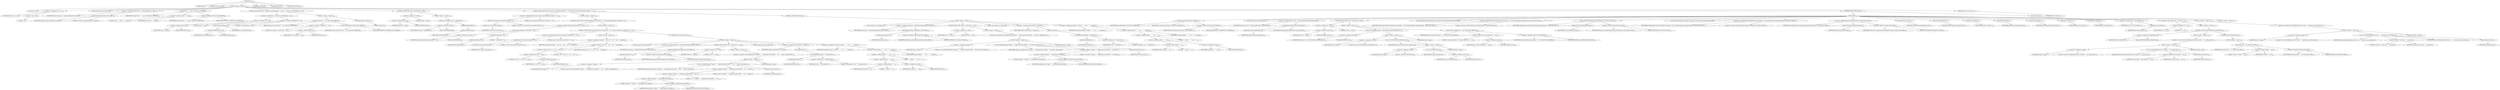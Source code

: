 digraph "run" {  
"173" [label = <(METHOD,run)<SUB>82</SUB>> ]
"6" [label = <(PARAM,this)<SUB>82</SUB>> ]
"174" [label = <(PARAM,String command)<SUB>82</SUB>> ]
"175" [label = <(BLOCK,&lt;empty&gt;,&lt;empty&gt;)<SUB>82</SUB>> ]
"176" [label = <(LOCAL,int err: int)> ]
"177" [label = <(&lt;operator&gt;.assignment,int err = -1)<SUB>84</SUB>> ]
"178" [label = <(IDENTIFIER,err,int err = -1)<SUB>84</SUB>> ]
"179" [label = <(&lt;operator&gt;.minus,-1)<SUB>84</SUB>> ]
"180" [label = <(LITERAL,1,-1)<SUB>84</SUB>> ]
"181" [label = <(LOCAL,String myos: java.lang.String)> ]
"182" [label = <(&lt;operator&gt;.assignment,String myos = System.getProperty(&quot;os.name&quot;))<SUB>87</SUB>> ]
"183" [label = <(IDENTIFIER,myos,String myos = System.getProperty(&quot;os.name&quot;))<SUB>87</SUB>> ]
"184" [label = <(getProperty,System.getProperty(&quot;os.name&quot;))<SUB>87</SUB>> ]
"185" [label = <(IDENTIFIER,System,System.getProperty(&quot;os.name&quot;))<SUB>87</SUB>> ]
"186" [label = <(LITERAL,&quot;os.name&quot;,System.getProperty(&quot;os.name&quot;))<SUB>87</SUB>> ]
"187" [label = <(log,log(&quot;Myos = &quot; + myos, Project.MSG_VERBOSE))<SUB>88</SUB>> ]
"5" [label = <(IDENTIFIER,this,log(&quot;Myos = &quot; + myos, Project.MSG_VERBOSE))<SUB>88</SUB>> ]
"188" [label = <(&lt;operator&gt;.addition,&quot;Myos = &quot; + myos)<SUB>88</SUB>> ]
"189" [label = <(LITERAL,&quot;Myos = &quot;,&quot;Myos = &quot; + myos)<SUB>88</SUB>> ]
"190" [label = <(IDENTIFIER,myos,&quot;Myos = &quot; + myos)<SUB>88</SUB>> ]
"191" [label = <(&lt;operator&gt;.fieldAccess,Project.MSG_VERBOSE)<SUB>88</SUB>> ]
"192" [label = <(IDENTIFIER,Project,log(&quot;Myos = &quot; + myos, Project.MSG_VERBOSE))<SUB>88</SUB>> ]
"193" [label = <(FIELD_IDENTIFIER,MSG_VERBOSE,MSG_VERBOSE)<SUB>88</SUB>> ]
"194" [label = <(CONTROL_STRUCTURE,if ((os != null) &amp;&amp; (os.indexOf(myos) &lt; 0)),if ((os != null) &amp;&amp; (os.indexOf(myos) &lt; 0)))<SUB>89</SUB>> ]
"195" [label = <(&lt;operator&gt;.logicalAnd,(os != null) &amp;&amp; (os.indexOf(myos) &lt; 0))<SUB>89</SUB>> ]
"196" [label = <(&lt;operator&gt;.notEquals,os != null)<SUB>89</SUB>> ]
"197" [label = <(&lt;operator&gt;.fieldAccess,this.os)<SUB>89</SUB>> ]
"198" [label = <(IDENTIFIER,this,os != null)<SUB>89</SUB>> ]
"199" [label = <(FIELD_IDENTIFIER,os,os)<SUB>89</SUB>> ]
"200" [label = <(LITERAL,null,os != null)<SUB>89</SUB>> ]
"201" [label = <(&lt;operator&gt;.lessThan,os.indexOf(myos) &lt; 0)<SUB>89</SUB>> ]
"202" [label = <(indexOf,os.indexOf(myos))<SUB>89</SUB>> ]
"203" [label = <(&lt;operator&gt;.fieldAccess,this.os)<SUB>89</SUB>> ]
"204" [label = <(IDENTIFIER,this,os.indexOf(myos))<SUB>89</SUB>> ]
"205" [label = <(FIELD_IDENTIFIER,os,os)<SUB>89</SUB>> ]
"206" [label = <(IDENTIFIER,myos,os.indexOf(myos))<SUB>89</SUB>> ]
"207" [label = <(LITERAL,0,os.indexOf(myos) &lt; 0)<SUB>89</SUB>> ]
"208" [label = <(BLOCK,&lt;empty&gt;,&lt;empty&gt;)<SUB>89</SUB>> ]
"209" [label = <(log,log(&quot;Not found in &quot; + os, Project.MSG_VERBOSE))<SUB>91</SUB>> ]
"7" [label = <(IDENTIFIER,this,log(&quot;Not found in &quot; + os, Project.MSG_VERBOSE))<SUB>91</SUB>> ]
"210" [label = <(&lt;operator&gt;.addition,&quot;Not found in &quot; + os)<SUB>91</SUB>> ]
"211" [label = <(LITERAL,&quot;Not found in &quot;,&quot;Not found in &quot; + os)<SUB>91</SUB>> ]
"212" [label = <(&lt;operator&gt;.fieldAccess,this.os)<SUB>91</SUB>> ]
"213" [label = <(IDENTIFIER,this,&quot;Not found in &quot; + os)<SUB>91</SUB>> ]
"214" [label = <(FIELD_IDENTIFIER,os,os)<SUB>91</SUB>> ]
"215" [label = <(&lt;operator&gt;.fieldAccess,Project.MSG_VERBOSE)<SUB>91</SUB>> ]
"216" [label = <(IDENTIFIER,Project,log(&quot;Not found in &quot; + os, Project.MSG_VERBOSE))<SUB>91</SUB>> ]
"217" [label = <(FIELD_IDENTIFIER,MSG_VERBOSE,MSG_VERBOSE)<SUB>91</SUB>> ]
"218" [label = <(RETURN,return 0;,return 0;)<SUB>92</SUB>> ]
"219" [label = <(LITERAL,0,return 0;)<SUB>92</SUB>> ]
"220" [label = <(CONTROL_STRUCTURE,if (dir == null),if (dir == null))<SUB>96</SUB>> ]
"221" [label = <(&lt;operator&gt;.equals,dir == null)<SUB>96</SUB>> ]
"222" [label = <(&lt;operator&gt;.fieldAccess,this.dir)<SUB>96</SUB>> ]
"223" [label = <(IDENTIFIER,this,dir == null)<SUB>96</SUB>> ]
"224" [label = <(FIELD_IDENTIFIER,dir,dir)<SUB>96</SUB>> ]
"225" [label = <(LITERAL,null,dir == null)<SUB>96</SUB>> ]
"226" [label = <(BLOCK,&lt;empty&gt;,&lt;empty&gt;)<SUB>96</SUB>> ]
"227" [label = <(&lt;operator&gt;.assignment,this.dir = getBaseDir())<SUB>97</SUB>> ]
"228" [label = <(&lt;operator&gt;.fieldAccess,this.dir)<SUB>97</SUB>> ]
"229" [label = <(IDENTIFIER,this,this.dir = getBaseDir())<SUB>97</SUB>> ]
"230" [label = <(FIELD_IDENTIFIER,dir,dir)<SUB>97</SUB>> ]
"231" [label = <(getBaseDir,getBaseDir())<SUB>97</SUB>> ]
"232" [label = <(getProject,getProject())<SUB>97</SUB>> ]
"8" [label = <(IDENTIFIER,this,getProject())<SUB>97</SUB>> ]
"233" [label = <(CONTROL_STRUCTURE,if (myos.toLowerCase().indexOf(&quot;windows&quot;) &gt;= 0),if (myos.toLowerCase().indexOf(&quot;windows&quot;) &gt;= 0))<SUB>100</SUB>> ]
"234" [label = <(&lt;operator&gt;.greaterEqualsThan,myos.toLowerCase().indexOf(&quot;windows&quot;) &gt;= 0)<SUB>100</SUB>> ]
"235" [label = <(indexOf,myos.toLowerCase().indexOf(&quot;windows&quot;))<SUB>100</SUB>> ]
"236" [label = <(toLowerCase,myos.toLowerCase())<SUB>100</SUB>> ]
"237" [label = <(IDENTIFIER,myos,myos.toLowerCase())<SUB>100</SUB>> ]
"238" [label = <(LITERAL,&quot;windows&quot;,myos.toLowerCase().indexOf(&quot;windows&quot;))<SUB>100</SUB>> ]
"239" [label = <(LITERAL,0,myos.toLowerCase().indexOf(&quot;windows&quot;) &gt;= 0)<SUB>100</SUB>> ]
"240" [label = <(BLOCK,&lt;empty&gt;,&lt;empty&gt;)<SUB>100</SUB>> ]
"241" [label = <(CONTROL_STRUCTURE,if (!dir.equals(getProject().resolveFile(&quot;.&quot;))),if (!dir.equals(getProject().resolveFile(&quot;.&quot;))))<SUB>101</SUB>> ]
"242" [label = <(&lt;operator&gt;.logicalNot,!dir.equals(getProject().resolveFile(&quot;.&quot;)))<SUB>101</SUB>> ]
"243" [label = <(equals,equals(getProject().resolveFile(&quot;.&quot;)))<SUB>101</SUB>> ]
"244" [label = <(&lt;operator&gt;.fieldAccess,this.dir)<SUB>101</SUB>> ]
"245" [label = <(IDENTIFIER,this,equals(getProject().resolveFile(&quot;.&quot;)))<SUB>101</SUB>> ]
"246" [label = <(FIELD_IDENTIFIER,dir,dir)<SUB>101</SUB>> ]
"247" [label = <(resolveFile,resolveFile(&quot;.&quot;))<SUB>101</SUB>> ]
"248" [label = <(getProject,getProject())<SUB>101</SUB>> ]
"9" [label = <(IDENTIFIER,this,getProject())<SUB>101</SUB>> ]
"249" [label = <(LITERAL,&quot;.&quot;,resolveFile(&quot;.&quot;))<SUB>101</SUB>> ]
"250" [label = <(BLOCK,&lt;empty&gt;,&lt;empty&gt;)<SUB>101</SUB>> ]
"251" [label = <(CONTROL_STRUCTURE,if (myos.toLowerCase().indexOf(&quot;nt&quot;) &gt;= 0),if (myos.toLowerCase().indexOf(&quot;nt&quot;) &gt;= 0))<SUB>102</SUB>> ]
"252" [label = <(&lt;operator&gt;.greaterEqualsThan,myos.toLowerCase().indexOf(&quot;nt&quot;) &gt;= 0)<SUB>102</SUB>> ]
"253" [label = <(indexOf,myos.toLowerCase().indexOf(&quot;nt&quot;))<SUB>102</SUB>> ]
"254" [label = <(toLowerCase,myos.toLowerCase())<SUB>102</SUB>> ]
"255" [label = <(IDENTIFIER,myos,myos.toLowerCase())<SUB>102</SUB>> ]
"256" [label = <(LITERAL,&quot;nt&quot;,myos.toLowerCase().indexOf(&quot;nt&quot;))<SUB>102</SUB>> ]
"257" [label = <(LITERAL,0,myos.toLowerCase().indexOf(&quot;nt&quot;) &gt;= 0)<SUB>102</SUB>> ]
"258" [label = <(BLOCK,&lt;empty&gt;,&lt;empty&gt;)<SUB>102</SUB>> ]
"259" [label = <(&lt;operator&gt;.assignment,command = &quot;cmd /c cd &quot; + dir + &quot; &amp;&amp; &quot; + command)<SUB>103</SUB>> ]
"260" [label = <(IDENTIFIER,command,command = &quot;cmd /c cd &quot; + dir + &quot; &amp;&amp; &quot; + command)<SUB>103</SUB>> ]
"261" [label = <(&lt;operator&gt;.addition,&quot;cmd /c cd &quot; + dir + &quot; &amp;&amp; &quot; + command)<SUB>103</SUB>> ]
"262" [label = <(&lt;operator&gt;.addition,&quot;cmd /c cd &quot; + dir + &quot; &amp;&amp; &quot;)<SUB>103</SUB>> ]
"263" [label = <(&lt;operator&gt;.addition,&quot;cmd /c cd &quot; + dir)<SUB>103</SUB>> ]
"264" [label = <(LITERAL,&quot;cmd /c cd &quot;,&quot;cmd /c cd &quot; + dir)<SUB>103</SUB>> ]
"265" [label = <(&lt;operator&gt;.fieldAccess,this.dir)<SUB>103</SUB>> ]
"266" [label = <(IDENTIFIER,this,&quot;cmd /c cd &quot; + dir)<SUB>103</SUB>> ]
"267" [label = <(FIELD_IDENTIFIER,dir,dir)<SUB>103</SUB>> ]
"268" [label = <(LITERAL,&quot; &amp;&amp; &quot;,&quot;cmd /c cd &quot; + dir + &quot; &amp;&amp; &quot;)<SUB>103</SUB>> ]
"269" [label = <(IDENTIFIER,command,&quot;cmd /c cd &quot; + dir + &quot; &amp;&amp; &quot; + command)<SUB>103</SUB>> ]
"270" [label = <(CONTROL_STRUCTURE,else,else)<SUB>104</SUB>> ]
"271" [label = <(BLOCK,&lt;empty&gt;,&lt;empty&gt;)<SUB>104</SUB>> ]
"272" [label = <(LOCAL,String ant: java.lang.String)> ]
"273" [label = <(&lt;operator&gt;.assignment,String ant = getProperty(MagicNames.ANT_HOME))<SUB>105</SUB>> ]
"274" [label = <(IDENTIFIER,ant,String ant = getProperty(MagicNames.ANT_HOME))<SUB>105</SUB>> ]
"275" [label = <(getProperty,getProperty(MagicNames.ANT_HOME))<SUB>105</SUB>> ]
"276" [label = <(getProject,getProject())<SUB>105</SUB>> ]
"10" [label = <(IDENTIFIER,this,getProject())<SUB>105</SUB>> ]
"277" [label = <(&lt;operator&gt;.fieldAccess,MagicNames.ANT_HOME)<SUB>105</SUB>> ]
"278" [label = <(IDENTIFIER,MagicNames,getProperty(MagicNames.ANT_HOME))<SUB>105</SUB>> ]
"279" [label = <(FIELD_IDENTIFIER,ANT_HOME,ANT_HOME)<SUB>105</SUB>> ]
"280" [label = <(CONTROL_STRUCTURE,if (ant == null),if (ant == null))<SUB>106</SUB>> ]
"281" [label = <(&lt;operator&gt;.equals,ant == null)<SUB>106</SUB>> ]
"282" [label = <(IDENTIFIER,ant,ant == null)<SUB>106</SUB>> ]
"283" [label = <(LITERAL,null,ant == null)<SUB>106</SUB>> ]
"284" [label = <(BLOCK,&lt;empty&gt;,&lt;empty&gt;)<SUB>106</SUB>> ]
"285" [label = <(&lt;operator&gt;.throw,throw new BuildException(&quot;Property '&quot; + MagicNames.ANT_HOME + &quot;' not &quot; + &quot;found&quot;, getLocation());)<SUB>107</SUB>> ]
"286" [label = <(BLOCK,&lt;empty&gt;,&lt;empty&gt;)<SUB>107</SUB>> ]
"287" [label = <(&lt;operator&gt;.assignment,&lt;empty&gt;)> ]
"288" [label = <(IDENTIFIER,$obj0,&lt;empty&gt;)> ]
"289" [label = <(&lt;operator&gt;.alloc,new BuildException(&quot;Property '&quot; + MagicNames.ANT_HOME + &quot;' not &quot; + &quot;found&quot;, getLocation()))<SUB>107</SUB>> ]
"290" [label = <(&lt;init&gt;,new BuildException(&quot;Property '&quot; + MagicNames.ANT_HOME + &quot;' not &quot; + &quot;found&quot;, getLocation()))<SUB>107</SUB>> ]
"291" [label = <(IDENTIFIER,$obj0,new BuildException(&quot;Property '&quot; + MagicNames.ANT_HOME + &quot;' not &quot; + &quot;found&quot;, getLocation()))> ]
"292" [label = <(&lt;operator&gt;.addition,&quot;Property '&quot; + MagicNames.ANT_HOME + &quot;' not &quot; + &quot;found&quot;)<SUB>107</SUB>> ]
"293" [label = <(&lt;operator&gt;.addition,&quot;Property '&quot; + MagicNames.ANT_HOME + &quot;' not &quot;)<SUB>107</SUB>> ]
"294" [label = <(&lt;operator&gt;.addition,&quot;Property '&quot; + MagicNames.ANT_HOME)<SUB>107</SUB>> ]
"295" [label = <(LITERAL,&quot;Property '&quot;,&quot;Property '&quot; + MagicNames.ANT_HOME)<SUB>107</SUB>> ]
"296" [label = <(&lt;operator&gt;.fieldAccess,MagicNames.ANT_HOME)<SUB>107</SUB>> ]
"297" [label = <(IDENTIFIER,MagicNames,&quot;Property '&quot; + MagicNames.ANT_HOME)<SUB>107</SUB>> ]
"298" [label = <(FIELD_IDENTIFIER,ANT_HOME,ANT_HOME)<SUB>107</SUB>> ]
"299" [label = <(LITERAL,&quot;' not &quot;,&quot;Property '&quot; + MagicNames.ANT_HOME + &quot;' not &quot;)<SUB>107</SUB>> ]
"300" [label = <(LITERAL,&quot;found&quot;,&quot;Property '&quot; + MagicNames.ANT_HOME + &quot;' not &quot; + &quot;found&quot;)<SUB>108</SUB>> ]
"301" [label = <(getLocation,getLocation())<SUB>108</SUB>> ]
"11" [label = <(IDENTIFIER,this,getLocation())<SUB>108</SUB>> ]
"302" [label = <(IDENTIFIER,$obj0,&lt;empty&gt;)> ]
"303" [label = <(LOCAL,String antRun: java.lang.String)> ]
"304" [label = <(&lt;operator&gt;.assignment,String antRun = toString())<SUB>111</SUB>> ]
"305" [label = <(IDENTIFIER,antRun,String antRun = toString())<SUB>111</SUB>> ]
"306" [label = <(toString,toString())<SUB>111</SUB>> ]
"307" [label = <(resolveFile,resolveFile(ant + &quot;/bin/antRun.bat&quot;))<SUB>111</SUB>> ]
"308" [label = <(getProject,getProject())<SUB>111</SUB>> ]
"12" [label = <(IDENTIFIER,this,getProject())<SUB>111</SUB>> ]
"309" [label = <(&lt;operator&gt;.addition,ant + &quot;/bin/antRun.bat&quot;)<SUB>111</SUB>> ]
"310" [label = <(IDENTIFIER,ant,ant + &quot;/bin/antRun.bat&quot;)<SUB>111</SUB>> ]
"311" [label = <(LITERAL,&quot;/bin/antRun.bat&quot;,ant + &quot;/bin/antRun.bat&quot;)<SUB>111</SUB>> ]
"312" [label = <(&lt;operator&gt;.assignment,command = antRun + &quot; &quot; + dir + &quot; &quot; + command)<SUB>112</SUB>> ]
"313" [label = <(IDENTIFIER,command,command = antRun + &quot; &quot; + dir + &quot; &quot; + command)<SUB>112</SUB>> ]
"314" [label = <(&lt;operator&gt;.addition,antRun + &quot; &quot; + dir + &quot; &quot; + command)<SUB>112</SUB>> ]
"315" [label = <(&lt;operator&gt;.addition,antRun + &quot; &quot; + dir + &quot; &quot;)<SUB>112</SUB>> ]
"316" [label = <(&lt;operator&gt;.addition,antRun + &quot; &quot; + dir)<SUB>112</SUB>> ]
"317" [label = <(&lt;operator&gt;.addition,antRun + &quot; &quot;)<SUB>112</SUB>> ]
"318" [label = <(IDENTIFIER,antRun,antRun + &quot; &quot;)<SUB>112</SUB>> ]
"319" [label = <(LITERAL,&quot; &quot;,antRun + &quot; &quot;)<SUB>112</SUB>> ]
"320" [label = <(&lt;operator&gt;.fieldAccess,this.dir)<SUB>112</SUB>> ]
"321" [label = <(IDENTIFIER,this,antRun + &quot; &quot; + dir)<SUB>112</SUB>> ]
"322" [label = <(FIELD_IDENTIFIER,dir,dir)<SUB>112</SUB>> ]
"323" [label = <(LITERAL,&quot; &quot;,antRun + &quot; &quot; + dir + &quot; &quot;)<SUB>112</SUB>> ]
"324" [label = <(IDENTIFIER,command,antRun + &quot; &quot; + dir + &quot; &quot; + command)<SUB>112</SUB>> ]
"325" [label = <(CONTROL_STRUCTURE,else,else)<SUB>115</SUB>> ]
"326" [label = <(BLOCK,&lt;empty&gt;,&lt;empty&gt;)<SUB>115</SUB>> ]
"327" [label = <(LOCAL,String ant: java.lang.String)> ]
"328" [label = <(&lt;operator&gt;.assignment,String ant = getProperty(MagicNames.ANT_HOME))<SUB>116</SUB>> ]
"329" [label = <(IDENTIFIER,ant,String ant = getProperty(MagicNames.ANT_HOME))<SUB>116</SUB>> ]
"330" [label = <(getProperty,getProperty(MagicNames.ANT_HOME))<SUB>116</SUB>> ]
"331" [label = <(getProject,getProject())<SUB>116</SUB>> ]
"13" [label = <(IDENTIFIER,this,getProject())<SUB>116</SUB>> ]
"332" [label = <(&lt;operator&gt;.fieldAccess,MagicNames.ANT_HOME)<SUB>116</SUB>> ]
"333" [label = <(IDENTIFIER,MagicNames,getProperty(MagicNames.ANT_HOME))<SUB>116</SUB>> ]
"334" [label = <(FIELD_IDENTIFIER,ANT_HOME,ANT_HOME)<SUB>116</SUB>> ]
"335" [label = <(CONTROL_STRUCTURE,if (ant == null),if (ant == null))<SUB>117</SUB>> ]
"336" [label = <(&lt;operator&gt;.equals,ant == null)<SUB>117</SUB>> ]
"337" [label = <(IDENTIFIER,ant,ant == null)<SUB>117</SUB>> ]
"338" [label = <(LITERAL,null,ant == null)<SUB>117</SUB>> ]
"339" [label = <(BLOCK,&lt;empty&gt;,&lt;empty&gt;)<SUB>117</SUB>> ]
"340" [label = <(&lt;operator&gt;.throw,throw new BuildException(&quot;Property '&quot; + MagicNames.ANT_HOME + &quot;' not found&quot;, getLocation());)<SUB>118</SUB>> ]
"341" [label = <(BLOCK,&lt;empty&gt;,&lt;empty&gt;)<SUB>118</SUB>> ]
"342" [label = <(&lt;operator&gt;.assignment,&lt;empty&gt;)> ]
"343" [label = <(IDENTIFIER,$obj1,&lt;empty&gt;)> ]
"344" [label = <(&lt;operator&gt;.alloc,new BuildException(&quot;Property '&quot; + MagicNames.ANT_HOME + &quot;' not found&quot;, getLocation()))<SUB>118</SUB>> ]
"345" [label = <(&lt;init&gt;,new BuildException(&quot;Property '&quot; + MagicNames.ANT_HOME + &quot;' not found&quot;, getLocation()))<SUB>118</SUB>> ]
"346" [label = <(IDENTIFIER,$obj1,new BuildException(&quot;Property '&quot; + MagicNames.ANT_HOME + &quot;' not found&quot;, getLocation()))> ]
"347" [label = <(&lt;operator&gt;.addition,&quot;Property '&quot; + MagicNames.ANT_HOME + &quot;' not found&quot;)<SUB>118</SUB>> ]
"348" [label = <(&lt;operator&gt;.addition,&quot;Property '&quot; + MagicNames.ANT_HOME)<SUB>118</SUB>> ]
"349" [label = <(LITERAL,&quot;Property '&quot;,&quot;Property '&quot; + MagicNames.ANT_HOME)<SUB>118</SUB>> ]
"350" [label = <(&lt;operator&gt;.fieldAccess,MagicNames.ANT_HOME)<SUB>118</SUB>> ]
"351" [label = <(IDENTIFIER,MagicNames,&quot;Property '&quot; + MagicNames.ANT_HOME)<SUB>118</SUB>> ]
"352" [label = <(FIELD_IDENTIFIER,ANT_HOME,ANT_HOME)<SUB>118</SUB>> ]
"353" [label = <(LITERAL,&quot;' not found&quot;,&quot;Property '&quot; + MagicNames.ANT_HOME + &quot;' not found&quot;)<SUB>118</SUB>> ]
"354" [label = <(getLocation,getLocation())<SUB>119</SUB>> ]
"14" [label = <(IDENTIFIER,this,getLocation())<SUB>119</SUB>> ]
"355" [label = <(IDENTIFIER,$obj1,&lt;empty&gt;)> ]
"356" [label = <(LOCAL,String antRun: java.lang.String)> ]
"357" [label = <(&lt;operator&gt;.assignment,String antRun = toString())<SUB>121</SUB>> ]
"358" [label = <(IDENTIFIER,antRun,String antRun = toString())<SUB>121</SUB>> ]
"359" [label = <(toString,toString())<SUB>121</SUB>> ]
"360" [label = <(resolveFile,resolveFile(ant + &quot;/bin/antRun&quot;))<SUB>121</SUB>> ]
"361" [label = <(getProject,getProject())<SUB>121</SUB>> ]
"15" [label = <(IDENTIFIER,this,getProject())<SUB>121</SUB>> ]
"362" [label = <(&lt;operator&gt;.addition,ant + &quot;/bin/antRun&quot;)<SUB>121</SUB>> ]
"363" [label = <(IDENTIFIER,ant,ant + &quot;/bin/antRun&quot;)<SUB>121</SUB>> ]
"364" [label = <(LITERAL,&quot;/bin/antRun&quot;,ant + &quot;/bin/antRun&quot;)<SUB>121</SUB>> ]
"365" [label = <(&lt;operator&gt;.assignment,command = antRun + &quot; &quot; + dir + &quot; &quot; + command)<SUB>123</SUB>> ]
"366" [label = <(IDENTIFIER,command,command = antRun + &quot; &quot; + dir + &quot; &quot; + command)<SUB>123</SUB>> ]
"367" [label = <(&lt;operator&gt;.addition,antRun + &quot; &quot; + dir + &quot; &quot; + command)<SUB>123</SUB>> ]
"368" [label = <(&lt;operator&gt;.addition,antRun + &quot; &quot; + dir + &quot; &quot;)<SUB>123</SUB>> ]
"369" [label = <(&lt;operator&gt;.addition,antRun + &quot; &quot; + dir)<SUB>123</SUB>> ]
"370" [label = <(&lt;operator&gt;.addition,antRun + &quot; &quot;)<SUB>123</SUB>> ]
"371" [label = <(IDENTIFIER,antRun,antRun + &quot; &quot;)<SUB>123</SUB>> ]
"372" [label = <(LITERAL,&quot; &quot;,antRun + &quot; &quot;)<SUB>123</SUB>> ]
"373" [label = <(&lt;operator&gt;.fieldAccess,this.dir)<SUB>123</SUB>> ]
"374" [label = <(IDENTIFIER,this,antRun + &quot; &quot; + dir)<SUB>123</SUB>> ]
"375" [label = <(FIELD_IDENTIFIER,dir,dir)<SUB>123</SUB>> ]
"376" [label = <(LITERAL,&quot; &quot;,antRun + &quot; &quot; + dir + &quot; &quot;)<SUB>123</SUB>> ]
"377" [label = <(IDENTIFIER,command,antRun + &quot; &quot; + dir + &quot; &quot; + command)<SUB>123</SUB>> ]
"378" [label = <(CONTROL_STRUCTURE,try,try)<SUB>126</SUB>> ]
"379" [label = <(BLOCK,try,try)<SUB>126</SUB>> ]
"380" [label = <(log,log(command, Project.MSG_VERBOSE))<SUB>128</SUB>> ]
"16" [label = <(IDENTIFIER,this,log(command, Project.MSG_VERBOSE))<SUB>128</SUB>> ]
"381" [label = <(IDENTIFIER,command,log(command, Project.MSG_VERBOSE))<SUB>128</SUB>> ]
"382" [label = <(&lt;operator&gt;.fieldAccess,Project.MSG_VERBOSE)<SUB>128</SUB>> ]
"383" [label = <(IDENTIFIER,Project,log(command, Project.MSG_VERBOSE))<SUB>128</SUB>> ]
"384" [label = <(FIELD_IDENTIFIER,MSG_VERBOSE,MSG_VERBOSE)<SUB>128</SUB>> ]
"385" [label = <(LOCAL,Process proc: java.lang.Process)> ]
"386" [label = <(&lt;operator&gt;.assignment,Process proc = Runtime.getRuntime().exec(command))<SUB>131</SUB>> ]
"387" [label = <(IDENTIFIER,proc,Process proc = Runtime.getRuntime().exec(command))<SUB>131</SUB>> ]
"388" [label = <(exec,Runtime.getRuntime().exec(command))<SUB>131</SUB>> ]
"389" [label = <(getRuntime,Runtime.getRuntime())<SUB>131</SUB>> ]
"390" [label = <(IDENTIFIER,Runtime,Runtime.getRuntime())<SUB>131</SUB>> ]
"391" [label = <(IDENTIFIER,command,Runtime.getRuntime().exec(command))<SUB>131</SUB>> ]
"392" [label = <(CONTROL_STRUCTURE,if (out != null),if (out != null))<SUB>133</SUB>> ]
"393" [label = <(&lt;operator&gt;.notEquals,out != null)<SUB>133</SUB>> ]
"394" [label = <(&lt;operator&gt;.fieldAccess,this.out)<SUB>133</SUB>> ]
"395" [label = <(IDENTIFIER,this,out != null)<SUB>133</SUB>> ]
"396" [label = <(FIELD_IDENTIFIER,out,out)<SUB>133</SUB>> ]
"397" [label = <(LITERAL,null,out != null)<SUB>133</SUB>> ]
"398" [label = <(BLOCK,&lt;empty&gt;,&lt;empty&gt;)<SUB>133</SUB>> ]
"399" [label = <(&lt;operator&gt;.assignment,this.fos = new PrintWriter(new FileWriter(out)))<SUB>134</SUB>> ]
"400" [label = <(&lt;operator&gt;.fieldAccess,this.fos)<SUB>134</SUB>> ]
"401" [label = <(IDENTIFIER,this,this.fos = new PrintWriter(new FileWriter(out)))<SUB>134</SUB>> ]
"402" [label = <(FIELD_IDENTIFIER,fos,fos)<SUB>134</SUB>> ]
"403" [label = <(BLOCK,&lt;empty&gt;,&lt;empty&gt;)<SUB>134</SUB>> ]
"404" [label = <(&lt;operator&gt;.assignment,&lt;empty&gt;)> ]
"405" [label = <(IDENTIFIER,$obj3,&lt;empty&gt;)> ]
"406" [label = <(&lt;operator&gt;.alloc,new PrintWriter(new FileWriter(out)))<SUB>134</SUB>> ]
"407" [label = <(&lt;init&gt;,new PrintWriter(new FileWriter(out)))<SUB>134</SUB>> ]
"408" [label = <(IDENTIFIER,$obj3,new PrintWriter(new FileWriter(out)))> ]
"409" [label = <(BLOCK,&lt;empty&gt;,&lt;empty&gt;)<SUB>134</SUB>> ]
"410" [label = <(&lt;operator&gt;.assignment,&lt;empty&gt;)> ]
"411" [label = <(IDENTIFIER,$obj2,&lt;empty&gt;)> ]
"412" [label = <(&lt;operator&gt;.alloc,new FileWriter(out))<SUB>134</SUB>> ]
"413" [label = <(&lt;init&gt;,new FileWriter(out))<SUB>134</SUB>> ]
"414" [label = <(IDENTIFIER,$obj2,new FileWriter(out))> ]
"415" [label = <(&lt;operator&gt;.fieldAccess,this.out)<SUB>134</SUB>> ]
"416" [label = <(IDENTIFIER,this,new FileWriter(out))<SUB>134</SUB>> ]
"417" [label = <(FIELD_IDENTIFIER,out,out)<SUB>134</SUB>> ]
"418" [label = <(IDENTIFIER,$obj2,&lt;empty&gt;)> ]
"419" [label = <(IDENTIFIER,$obj3,&lt;empty&gt;)> ]
"420" [label = <(log,log(&quot;Output redirected to &quot; + out, Project.MSG_VERBOSE))<SUB>135</SUB>> ]
"17" [label = <(IDENTIFIER,this,log(&quot;Output redirected to &quot; + out, Project.MSG_VERBOSE))<SUB>135</SUB>> ]
"421" [label = <(&lt;operator&gt;.addition,&quot;Output redirected to &quot; + out)<SUB>135</SUB>> ]
"422" [label = <(LITERAL,&quot;Output redirected to &quot;,&quot;Output redirected to &quot; + out)<SUB>135</SUB>> ]
"423" [label = <(&lt;operator&gt;.fieldAccess,this.out)<SUB>135</SUB>> ]
"424" [label = <(IDENTIFIER,this,&quot;Output redirected to &quot; + out)<SUB>135</SUB>> ]
"425" [label = <(FIELD_IDENTIFIER,out,out)<SUB>135</SUB>> ]
"426" [label = <(&lt;operator&gt;.fieldAccess,Project.MSG_VERBOSE)<SUB>135</SUB>> ]
"427" [label = <(IDENTIFIER,Project,log(&quot;Output redirected to &quot; + out, Project.MSG_VERBOSE))<SUB>135</SUB>> ]
"428" [label = <(FIELD_IDENTIFIER,MSG_VERBOSE,MSG_VERBOSE)<SUB>135</SUB>> ]
"19" [label = <(LOCAL,StreamPumper inputPumper: org.apache.tools.ant.taskdefs.Exec$StreamPumper)> ]
"429" [label = <(&lt;operator&gt;.assignment,Exec$StreamPumper inputPumper = new StreamPumper(proc.getInputStream(), Project.MSG_INFO))<SUB>139</SUB>> ]
"430" [label = <(IDENTIFIER,inputPumper,Exec$StreamPumper inputPumper = new StreamPumper(proc.getInputStream(), Project.MSG_INFO))<SUB>139</SUB>> ]
"431" [label = <(&lt;operator&gt;.alloc,new StreamPumper(proc.getInputStream(), Project.MSG_INFO))<SUB>140</SUB>> ]
"432" [label = <(&lt;init&gt;,new StreamPumper(proc.getInputStream(), Project.MSG_INFO))<SUB>140</SUB>> ]
"18" [label = <(IDENTIFIER,inputPumper,new StreamPumper(proc.getInputStream(), Project.MSG_INFO))<SUB>139</SUB>> ]
"433" [label = <(getInputStream,proc.getInputStream())<SUB>140</SUB>> ]
"434" [label = <(IDENTIFIER,proc,proc.getInputStream())<SUB>140</SUB>> ]
"435" [label = <(&lt;operator&gt;.fieldAccess,Project.MSG_INFO)<SUB>140</SUB>> ]
"436" [label = <(IDENTIFIER,Project,new StreamPumper(proc.getInputStream(), Project.MSG_INFO))<SUB>140</SUB>> ]
"437" [label = <(FIELD_IDENTIFIER,MSG_INFO,MSG_INFO)<SUB>140</SUB>> ]
"21" [label = <(LOCAL,StreamPumper errorPumper: org.apache.tools.ant.taskdefs.Exec$StreamPumper)> ]
"438" [label = <(&lt;operator&gt;.assignment,Exec$StreamPumper errorPumper = new StreamPumper(proc.getErrorStream(), Project.MSG_WARN))<SUB>141</SUB>> ]
"439" [label = <(IDENTIFIER,errorPumper,Exec$StreamPumper errorPumper = new StreamPumper(proc.getErrorStream(), Project.MSG_WARN))<SUB>141</SUB>> ]
"440" [label = <(&lt;operator&gt;.alloc,new StreamPumper(proc.getErrorStream(), Project.MSG_WARN))<SUB>142</SUB>> ]
"441" [label = <(&lt;init&gt;,new StreamPumper(proc.getErrorStream(), Project.MSG_WARN))<SUB>142</SUB>> ]
"20" [label = <(IDENTIFIER,errorPumper,new StreamPumper(proc.getErrorStream(), Project.MSG_WARN))<SUB>141</SUB>> ]
"442" [label = <(getErrorStream,proc.getErrorStream())<SUB>142</SUB>> ]
"443" [label = <(IDENTIFIER,proc,proc.getErrorStream())<SUB>142</SUB>> ]
"444" [label = <(&lt;operator&gt;.fieldAccess,Project.MSG_WARN)<SUB>142</SUB>> ]
"445" [label = <(IDENTIFIER,Project,new StreamPumper(proc.getErrorStream(), Project.MSG_WARN))<SUB>142</SUB>> ]
"446" [label = <(FIELD_IDENTIFIER,MSG_WARN,MSG_WARN)<SUB>142</SUB>> ]
"447" [label = <(start,inputPumper.start())<SUB>145</SUB>> ]
"448" [label = <(IDENTIFIER,inputPumper,inputPumper.start())<SUB>145</SUB>> ]
"449" [label = <(start,errorPumper.start())<SUB>146</SUB>> ]
"450" [label = <(IDENTIFIER,errorPumper,errorPumper.start())<SUB>146</SUB>> ]
"451" [label = <(waitFor,proc.waitFor())<SUB>149</SUB>> ]
"452" [label = <(IDENTIFIER,proc,proc.waitFor())<SUB>149</SUB>> ]
"453" [label = <(join,inputPumper.join())<SUB>150</SUB>> ]
"454" [label = <(IDENTIFIER,inputPumper,inputPumper.join())<SUB>150</SUB>> ]
"455" [label = <(join,errorPumper.join())<SUB>151</SUB>> ]
"456" [label = <(IDENTIFIER,errorPumper,errorPumper.join())<SUB>151</SUB>> ]
"457" [label = <(destroy,proc.destroy())<SUB>152</SUB>> ]
"458" [label = <(IDENTIFIER,proc,proc.destroy())<SUB>152</SUB>> ]
"459" [label = <(logFlush,this.logFlush())<SUB>155</SUB>> ]
"22" [label = <(IDENTIFIER,this,this.logFlush())<SUB>155</SUB>> ]
"460" [label = <(&lt;operator&gt;.assignment,err = proc.exitValue())<SUB>158</SUB>> ]
"461" [label = <(IDENTIFIER,err,err = proc.exitValue())<SUB>158</SUB>> ]
"462" [label = <(exitValue,proc.exitValue())<SUB>158</SUB>> ]
"463" [label = <(IDENTIFIER,proc,proc.exitValue())<SUB>158</SUB>> ]
"464" [label = <(CONTROL_STRUCTURE,if (err != 0),if (err != 0))<SUB>159</SUB>> ]
"465" [label = <(&lt;operator&gt;.notEquals,err != 0)<SUB>159</SUB>> ]
"466" [label = <(IDENTIFIER,err,err != 0)<SUB>159</SUB>> ]
"467" [label = <(LITERAL,0,err != 0)<SUB>159</SUB>> ]
"468" [label = <(BLOCK,&lt;empty&gt;,&lt;empty&gt;)<SUB>159</SUB>> ]
"469" [label = <(CONTROL_STRUCTURE,if (failOnError),if (failOnError))<SUB>160</SUB>> ]
"470" [label = <(&lt;operator&gt;.fieldAccess,this.failOnError)<SUB>160</SUB>> ]
"471" [label = <(IDENTIFIER,this,if (failOnError))<SUB>160</SUB>> ]
"472" [label = <(FIELD_IDENTIFIER,failOnError,failOnError)<SUB>160</SUB>> ]
"473" [label = <(BLOCK,&lt;empty&gt;,&lt;empty&gt;)<SUB>160</SUB>> ]
"474" [label = <(&lt;operator&gt;.throw,throw new BuildException(&quot;Exec returned: &quot; + err, getLocation());)<SUB>161</SUB>> ]
"475" [label = <(BLOCK,&lt;empty&gt;,&lt;empty&gt;)<SUB>161</SUB>> ]
"476" [label = <(&lt;operator&gt;.assignment,&lt;empty&gt;)> ]
"477" [label = <(IDENTIFIER,$obj6,&lt;empty&gt;)> ]
"478" [label = <(&lt;operator&gt;.alloc,new BuildException(&quot;Exec returned: &quot; + err, getLocation()))<SUB>161</SUB>> ]
"479" [label = <(&lt;init&gt;,new BuildException(&quot;Exec returned: &quot; + err, getLocation()))<SUB>161</SUB>> ]
"480" [label = <(IDENTIFIER,$obj6,new BuildException(&quot;Exec returned: &quot; + err, getLocation()))> ]
"481" [label = <(&lt;operator&gt;.addition,&quot;Exec returned: &quot; + err)<SUB>161</SUB>> ]
"482" [label = <(LITERAL,&quot;Exec returned: &quot;,&quot;Exec returned: &quot; + err)<SUB>161</SUB>> ]
"483" [label = <(IDENTIFIER,err,&quot;Exec returned: &quot; + err)<SUB>161</SUB>> ]
"484" [label = <(getLocation,getLocation())<SUB>161</SUB>> ]
"23" [label = <(IDENTIFIER,this,getLocation())<SUB>161</SUB>> ]
"485" [label = <(IDENTIFIER,$obj6,&lt;empty&gt;)> ]
"486" [label = <(CONTROL_STRUCTURE,else,else)<SUB>162</SUB>> ]
"487" [label = <(BLOCK,&lt;empty&gt;,&lt;empty&gt;)<SUB>162</SUB>> ]
"488" [label = <(log,log(&quot;Result: &quot; + err, Project.MSG_ERR))<SUB>163</SUB>> ]
"24" [label = <(IDENTIFIER,this,log(&quot;Result: &quot; + err, Project.MSG_ERR))<SUB>163</SUB>> ]
"489" [label = <(&lt;operator&gt;.addition,&quot;Result: &quot; + err)<SUB>163</SUB>> ]
"490" [label = <(LITERAL,&quot;Result: &quot;,&quot;Result: &quot; + err)<SUB>163</SUB>> ]
"491" [label = <(IDENTIFIER,err,&quot;Result: &quot; + err)<SUB>163</SUB>> ]
"492" [label = <(&lt;operator&gt;.fieldAccess,Project.MSG_ERR)<SUB>163</SUB>> ]
"493" [label = <(IDENTIFIER,Project,log(&quot;Result: &quot; + err, Project.MSG_ERR))<SUB>163</SUB>> ]
"494" [label = <(FIELD_IDENTIFIER,MSG_ERR,MSG_ERR)<SUB>163</SUB>> ]
"495" [label = <(BLOCK,catch,catch)> ]
"496" [label = <(BLOCK,&lt;empty&gt;,&lt;empty&gt;)<SUB>166</SUB>> ]
"497" [label = <(&lt;operator&gt;.throw,throw new BuildException(&quot;Error exec: &quot; + command, ioe, getLocation());)<SUB>167</SUB>> ]
"498" [label = <(BLOCK,&lt;empty&gt;,&lt;empty&gt;)<SUB>167</SUB>> ]
"499" [label = <(&lt;operator&gt;.assignment,&lt;empty&gt;)> ]
"500" [label = <(IDENTIFIER,$obj7,&lt;empty&gt;)> ]
"501" [label = <(&lt;operator&gt;.alloc,new BuildException(&quot;Error exec: &quot; + command, ioe, getLocation()))<SUB>167</SUB>> ]
"502" [label = <(&lt;init&gt;,new BuildException(&quot;Error exec: &quot; + command, ioe, getLocation()))<SUB>167</SUB>> ]
"503" [label = <(IDENTIFIER,$obj7,new BuildException(&quot;Error exec: &quot; + command, ioe, getLocation()))> ]
"504" [label = <(&lt;operator&gt;.addition,&quot;Error exec: &quot; + command)<SUB>167</SUB>> ]
"505" [label = <(LITERAL,&quot;Error exec: &quot;,&quot;Error exec: &quot; + command)<SUB>167</SUB>> ]
"506" [label = <(IDENTIFIER,command,&quot;Error exec: &quot; + command)<SUB>167</SUB>> ]
"507" [label = <(IDENTIFIER,ioe,new BuildException(&quot;Error exec: &quot; + command, ioe, getLocation()))<SUB>167</SUB>> ]
"508" [label = <(getLocation,getLocation())<SUB>167</SUB>> ]
"25" [label = <(IDENTIFIER,this,getLocation())<SUB>167</SUB>> ]
"509" [label = <(IDENTIFIER,$obj7,&lt;empty&gt;)> ]
"510" [label = <(BLOCK,&lt;empty&gt;,&lt;empty&gt;)<SUB>168</SUB>> ]
"511" [label = <(RETURN,return err;,return err;)<SUB>172</SUB>> ]
"512" [label = <(IDENTIFIER,err,return err;)<SUB>172</SUB>> ]
"513" [label = <(MODIFIER,PROTECTED)> ]
"514" [label = <(MODIFIER,VIRTUAL)> ]
"515" [label = <(METHOD_RETURN,int)<SUB>82</SUB>> ]
  "173" -> "6" 
  "173" -> "174" 
  "173" -> "175" 
  "173" -> "513" 
  "173" -> "514" 
  "173" -> "515" 
  "175" -> "176" 
  "175" -> "177" 
  "175" -> "181" 
  "175" -> "182" 
  "175" -> "187" 
  "175" -> "194" 
  "175" -> "220" 
  "175" -> "233" 
  "175" -> "378" 
  "175" -> "511" 
  "177" -> "178" 
  "177" -> "179" 
  "179" -> "180" 
  "182" -> "183" 
  "182" -> "184" 
  "184" -> "185" 
  "184" -> "186" 
  "187" -> "5" 
  "187" -> "188" 
  "187" -> "191" 
  "188" -> "189" 
  "188" -> "190" 
  "191" -> "192" 
  "191" -> "193" 
  "194" -> "195" 
  "194" -> "208" 
  "195" -> "196" 
  "195" -> "201" 
  "196" -> "197" 
  "196" -> "200" 
  "197" -> "198" 
  "197" -> "199" 
  "201" -> "202" 
  "201" -> "207" 
  "202" -> "203" 
  "202" -> "206" 
  "203" -> "204" 
  "203" -> "205" 
  "208" -> "209" 
  "208" -> "218" 
  "209" -> "7" 
  "209" -> "210" 
  "209" -> "215" 
  "210" -> "211" 
  "210" -> "212" 
  "212" -> "213" 
  "212" -> "214" 
  "215" -> "216" 
  "215" -> "217" 
  "218" -> "219" 
  "220" -> "221" 
  "220" -> "226" 
  "221" -> "222" 
  "221" -> "225" 
  "222" -> "223" 
  "222" -> "224" 
  "226" -> "227" 
  "227" -> "228" 
  "227" -> "231" 
  "228" -> "229" 
  "228" -> "230" 
  "231" -> "232" 
  "232" -> "8" 
  "233" -> "234" 
  "233" -> "240" 
  "233" -> "325" 
  "234" -> "235" 
  "234" -> "239" 
  "235" -> "236" 
  "235" -> "238" 
  "236" -> "237" 
  "240" -> "241" 
  "241" -> "242" 
  "241" -> "250" 
  "242" -> "243" 
  "243" -> "244" 
  "243" -> "247" 
  "244" -> "245" 
  "244" -> "246" 
  "247" -> "248" 
  "247" -> "249" 
  "248" -> "9" 
  "250" -> "251" 
  "251" -> "252" 
  "251" -> "258" 
  "251" -> "270" 
  "252" -> "253" 
  "252" -> "257" 
  "253" -> "254" 
  "253" -> "256" 
  "254" -> "255" 
  "258" -> "259" 
  "259" -> "260" 
  "259" -> "261" 
  "261" -> "262" 
  "261" -> "269" 
  "262" -> "263" 
  "262" -> "268" 
  "263" -> "264" 
  "263" -> "265" 
  "265" -> "266" 
  "265" -> "267" 
  "270" -> "271" 
  "271" -> "272" 
  "271" -> "273" 
  "271" -> "280" 
  "271" -> "303" 
  "271" -> "304" 
  "271" -> "312" 
  "273" -> "274" 
  "273" -> "275" 
  "275" -> "276" 
  "275" -> "277" 
  "276" -> "10" 
  "277" -> "278" 
  "277" -> "279" 
  "280" -> "281" 
  "280" -> "284" 
  "281" -> "282" 
  "281" -> "283" 
  "284" -> "285" 
  "285" -> "286" 
  "286" -> "287" 
  "286" -> "290" 
  "286" -> "302" 
  "287" -> "288" 
  "287" -> "289" 
  "290" -> "291" 
  "290" -> "292" 
  "290" -> "301" 
  "292" -> "293" 
  "292" -> "300" 
  "293" -> "294" 
  "293" -> "299" 
  "294" -> "295" 
  "294" -> "296" 
  "296" -> "297" 
  "296" -> "298" 
  "301" -> "11" 
  "304" -> "305" 
  "304" -> "306" 
  "306" -> "307" 
  "307" -> "308" 
  "307" -> "309" 
  "308" -> "12" 
  "309" -> "310" 
  "309" -> "311" 
  "312" -> "313" 
  "312" -> "314" 
  "314" -> "315" 
  "314" -> "324" 
  "315" -> "316" 
  "315" -> "323" 
  "316" -> "317" 
  "316" -> "320" 
  "317" -> "318" 
  "317" -> "319" 
  "320" -> "321" 
  "320" -> "322" 
  "325" -> "326" 
  "326" -> "327" 
  "326" -> "328" 
  "326" -> "335" 
  "326" -> "356" 
  "326" -> "357" 
  "326" -> "365" 
  "328" -> "329" 
  "328" -> "330" 
  "330" -> "331" 
  "330" -> "332" 
  "331" -> "13" 
  "332" -> "333" 
  "332" -> "334" 
  "335" -> "336" 
  "335" -> "339" 
  "336" -> "337" 
  "336" -> "338" 
  "339" -> "340" 
  "340" -> "341" 
  "341" -> "342" 
  "341" -> "345" 
  "341" -> "355" 
  "342" -> "343" 
  "342" -> "344" 
  "345" -> "346" 
  "345" -> "347" 
  "345" -> "354" 
  "347" -> "348" 
  "347" -> "353" 
  "348" -> "349" 
  "348" -> "350" 
  "350" -> "351" 
  "350" -> "352" 
  "354" -> "14" 
  "357" -> "358" 
  "357" -> "359" 
  "359" -> "360" 
  "360" -> "361" 
  "360" -> "362" 
  "361" -> "15" 
  "362" -> "363" 
  "362" -> "364" 
  "365" -> "366" 
  "365" -> "367" 
  "367" -> "368" 
  "367" -> "377" 
  "368" -> "369" 
  "368" -> "376" 
  "369" -> "370" 
  "369" -> "373" 
  "370" -> "371" 
  "370" -> "372" 
  "373" -> "374" 
  "373" -> "375" 
  "378" -> "379" 
  "378" -> "495" 
  "379" -> "380" 
  "379" -> "385" 
  "379" -> "386" 
  "379" -> "392" 
  "379" -> "19" 
  "379" -> "429" 
  "379" -> "432" 
  "379" -> "21" 
  "379" -> "438" 
  "379" -> "441" 
  "379" -> "447" 
  "379" -> "449" 
  "379" -> "451" 
  "379" -> "453" 
  "379" -> "455" 
  "379" -> "457" 
  "379" -> "459" 
  "379" -> "460" 
  "379" -> "464" 
  "380" -> "16" 
  "380" -> "381" 
  "380" -> "382" 
  "382" -> "383" 
  "382" -> "384" 
  "386" -> "387" 
  "386" -> "388" 
  "388" -> "389" 
  "388" -> "391" 
  "389" -> "390" 
  "392" -> "393" 
  "392" -> "398" 
  "393" -> "394" 
  "393" -> "397" 
  "394" -> "395" 
  "394" -> "396" 
  "398" -> "399" 
  "398" -> "420" 
  "399" -> "400" 
  "399" -> "403" 
  "400" -> "401" 
  "400" -> "402" 
  "403" -> "404" 
  "403" -> "407" 
  "403" -> "419" 
  "404" -> "405" 
  "404" -> "406" 
  "407" -> "408" 
  "407" -> "409" 
  "409" -> "410" 
  "409" -> "413" 
  "409" -> "418" 
  "410" -> "411" 
  "410" -> "412" 
  "413" -> "414" 
  "413" -> "415" 
  "415" -> "416" 
  "415" -> "417" 
  "420" -> "17" 
  "420" -> "421" 
  "420" -> "426" 
  "421" -> "422" 
  "421" -> "423" 
  "423" -> "424" 
  "423" -> "425" 
  "426" -> "427" 
  "426" -> "428" 
  "429" -> "430" 
  "429" -> "431" 
  "432" -> "18" 
  "432" -> "433" 
  "432" -> "435" 
  "433" -> "434" 
  "435" -> "436" 
  "435" -> "437" 
  "438" -> "439" 
  "438" -> "440" 
  "441" -> "20" 
  "441" -> "442" 
  "441" -> "444" 
  "442" -> "443" 
  "444" -> "445" 
  "444" -> "446" 
  "447" -> "448" 
  "449" -> "450" 
  "451" -> "452" 
  "453" -> "454" 
  "455" -> "456" 
  "457" -> "458" 
  "459" -> "22" 
  "460" -> "461" 
  "460" -> "462" 
  "462" -> "463" 
  "464" -> "465" 
  "464" -> "468" 
  "465" -> "466" 
  "465" -> "467" 
  "468" -> "469" 
  "469" -> "470" 
  "469" -> "473" 
  "469" -> "486" 
  "470" -> "471" 
  "470" -> "472" 
  "473" -> "474" 
  "474" -> "475" 
  "475" -> "476" 
  "475" -> "479" 
  "475" -> "485" 
  "476" -> "477" 
  "476" -> "478" 
  "479" -> "480" 
  "479" -> "481" 
  "479" -> "484" 
  "481" -> "482" 
  "481" -> "483" 
  "484" -> "23" 
  "486" -> "487" 
  "487" -> "488" 
  "488" -> "24" 
  "488" -> "489" 
  "488" -> "492" 
  "489" -> "490" 
  "489" -> "491" 
  "492" -> "493" 
  "492" -> "494" 
  "495" -> "496" 
  "495" -> "510" 
  "496" -> "497" 
  "497" -> "498" 
  "498" -> "499" 
  "498" -> "502" 
  "498" -> "509" 
  "499" -> "500" 
  "499" -> "501" 
  "502" -> "503" 
  "502" -> "504" 
  "502" -> "507" 
  "502" -> "508" 
  "504" -> "505" 
  "504" -> "506" 
  "508" -> "25" 
  "511" -> "512" 
}

